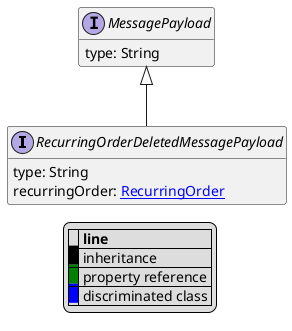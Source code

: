 @startuml

hide empty fields
hide empty methods
legend
|= |= line |
|<back:black>   </back>| inheritance |
|<back:green>   </back>| property reference |
|<back:blue>   </back>| discriminated class |
endlegend
interface RecurringOrderDeletedMessagePayload [[RecurringOrderDeletedMessagePayload.svg]] extends MessagePayload {
    type: String
    recurringOrder: [[RecurringOrder.svg RecurringOrder]]
}
interface MessagePayload [[MessagePayload.svg]]  {
    type: String
}





@enduml
